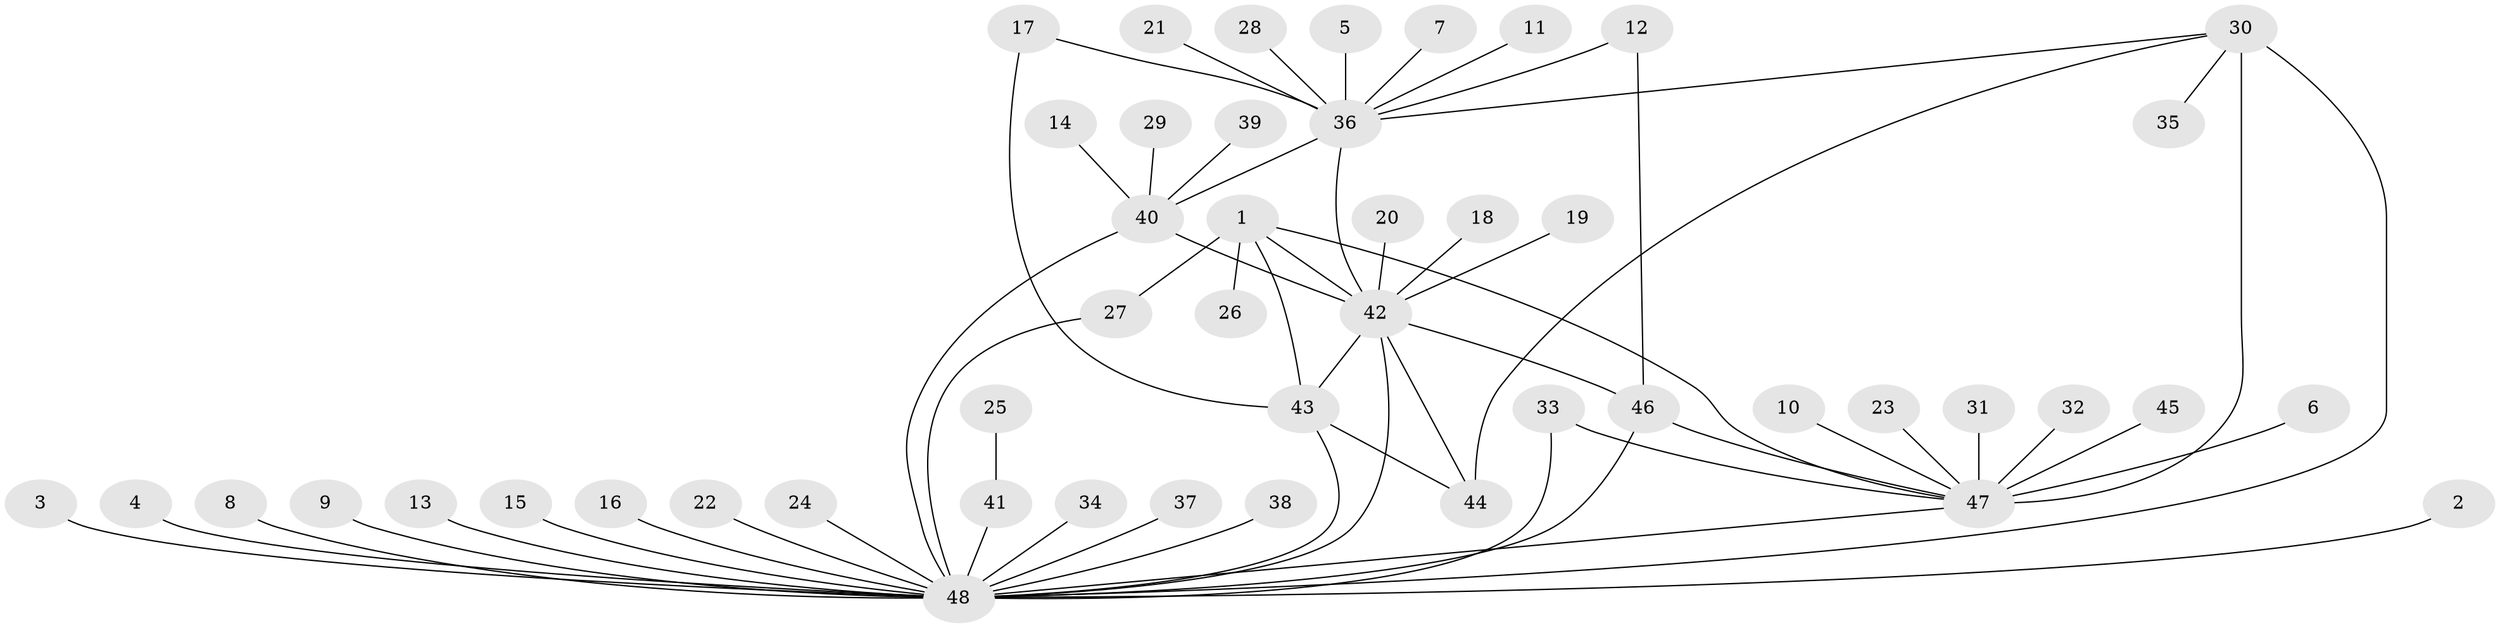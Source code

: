 // original degree distribution, {7: 0.010416666666666666, 12: 0.020833333333333332, 10: 0.020833333333333332, 3: 0.09375, 26: 0.010416666666666666, 5: 0.03125, 1: 0.59375, 4: 0.0625, 16: 0.010416666666666666, 2: 0.14583333333333334}
// Generated by graph-tools (version 1.1) at 2025/49/03/09/25 03:49:52]
// undirected, 48 vertices, 62 edges
graph export_dot {
graph [start="1"]
  node [color=gray90,style=filled];
  1;
  2;
  3;
  4;
  5;
  6;
  7;
  8;
  9;
  10;
  11;
  12;
  13;
  14;
  15;
  16;
  17;
  18;
  19;
  20;
  21;
  22;
  23;
  24;
  25;
  26;
  27;
  28;
  29;
  30;
  31;
  32;
  33;
  34;
  35;
  36;
  37;
  38;
  39;
  40;
  41;
  42;
  43;
  44;
  45;
  46;
  47;
  48;
  1 -- 26 [weight=1.0];
  1 -- 27 [weight=1.0];
  1 -- 42 [weight=1.0];
  1 -- 43 [weight=1.0];
  1 -- 47 [weight=1.0];
  2 -- 48 [weight=1.0];
  3 -- 48 [weight=1.0];
  4 -- 48 [weight=1.0];
  5 -- 36 [weight=1.0];
  6 -- 47 [weight=1.0];
  7 -- 36 [weight=1.0];
  8 -- 48 [weight=1.0];
  9 -- 48 [weight=1.0];
  10 -- 47 [weight=1.0];
  11 -- 36 [weight=1.0];
  12 -- 36 [weight=1.0];
  12 -- 46 [weight=1.0];
  13 -- 48 [weight=1.0];
  14 -- 40 [weight=1.0];
  15 -- 48 [weight=1.0];
  16 -- 48 [weight=1.0];
  17 -- 36 [weight=1.0];
  17 -- 43 [weight=1.0];
  18 -- 42 [weight=1.0];
  19 -- 42 [weight=1.0];
  20 -- 42 [weight=1.0];
  21 -- 36 [weight=1.0];
  22 -- 48 [weight=1.0];
  23 -- 47 [weight=1.0];
  24 -- 48 [weight=1.0];
  25 -- 41 [weight=1.0];
  27 -- 48 [weight=1.0];
  28 -- 36 [weight=1.0];
  29 -- 40 [weight=1.0];
  30 -- 35 [weight=1.0];
  30 -- 36 [weight=1.0];
  30 -- 44 [weight=1.0];
  30 -- 47 [weight=3.0];
  30 -- 48 [weight=2.0];
  31 -- 47 [weight=1.0];
  32 -- 47 [weight=1.0];
  33 -- 47 [weight=1.0];
  33 -- 48 [weight=1.0];
  34 -- 48 [weight=1.0];
  36 -- 40 [weight=1.0];
  36 -- 42 [weight=1.0];
  37 -- 48 [weight=1.0];
  38 -- 48 [weight=1.0];
  39 -- 40 [weight=1.0];
  40 -- 42 [weight=2.0];
  40 -- 48 [weight=2.0];
  41 -- 48 [weight=1.0];
  42 -- 43 [weight=1.0];
  42 -- 44 [weight=1.0];
  42 -- 46 [weight=1.0];
  42 -- 48 [weight=1.0];
  43 -- 44 [weight=1.0];
  43 -- 48 [weight=1.0];
  45 -- 47 [weight=1.0];
  46 -- 47 [weight=1.0];
  46 -- 48 [weight=1.0];
  47 -- 48 [weight=1.0];
}
